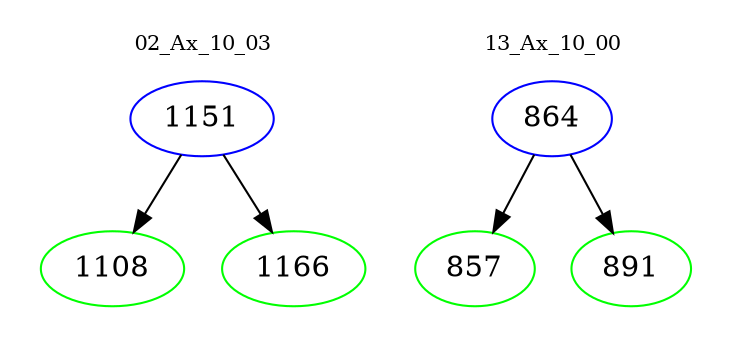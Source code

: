 digraph{
subgraph cluster_0 {
color = white
label = "02_Ax_10_03";
fontsize=10;
T0_1151 [label="1151", color="blue"]
T0_1151 -> T0_1108 [color="black"]
T0_1108 [label="1108", color="green"]
T0_1151 -> T0_1166 [color="black"]
T0_1166 [label="1166", color="green"]
}
subgraph cluster_1 {
color = white
label = "13_Ax_10_00";
fontsize=10;
T1_864 [label="864", color="blue"]
T1_864 -> T1_857 [color="black"]
T1_857 [label="857", color="green"]
T1_864 -> T1_891 [color="black"]
T1_891 [label="891", color="green"]
}
}
